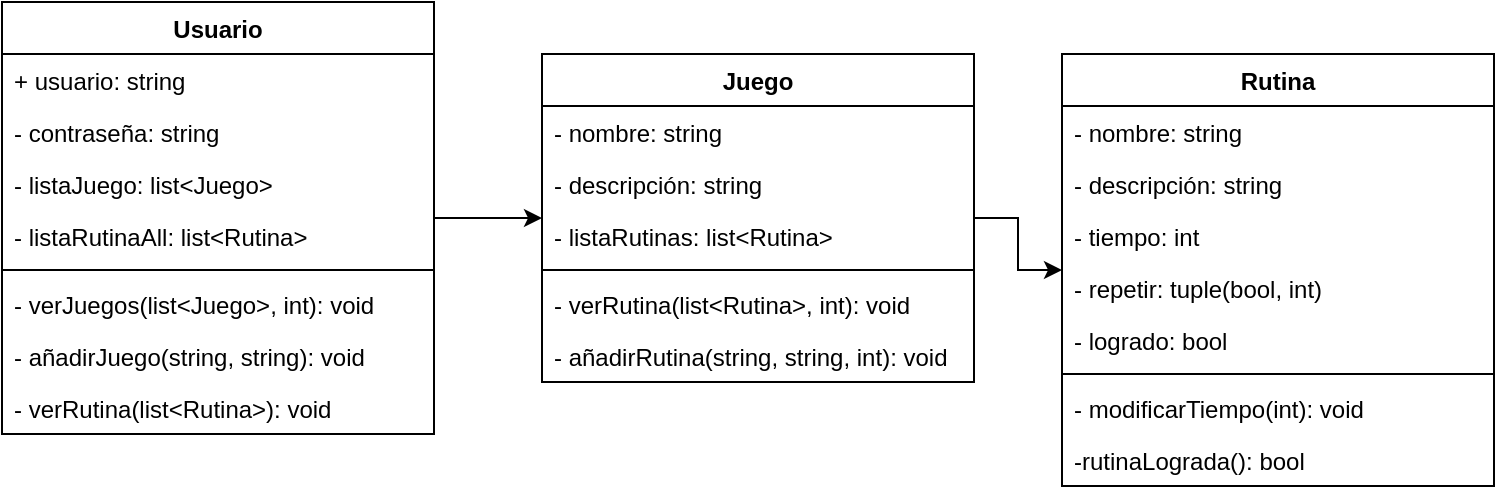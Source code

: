<mxfile version="24.3.1" type="github">
  <diagram name="Página-1" id="EqsSy0zi-OnZIcTF2EyZ">
    <mxGraphModel dx="1393" dy="766" grid="1" gridSize="10" guides="1" tooltips="1" connect="1" arrows="1" fold="1" page="1" pageScale="1" pageWidth="827" pageHeight="1169" math="0" shadow="0">
      <root>
        <mxCell id="0" />
        <mxCell id="1" parent="0" />
        <mxCell id="-T-zaTi-_FjE4r2vsaaC-45" value="" style="edgeStyle=orthogonalEdgeStyle;rounded=0;orthogonalLoop=1;jettySize=auto;html=1;" edge="1" parent="1" source="-T-zaTi-_FjE4r2vsaaC-28" target="-T-zaTi-_FjE4r2vsaaC-38">
          <mxGeometry relative="1" as="geometry" />
        </mxCell>
        <mxCell id="-T-zaTi-_FjE4r2vsaaC-28" value="Usuario" style="swimlane;fontStyle=1;align=center;verticalAlign=top;childLayout=stackLayout;horizontal=1;startSize=26;horizontalStack=0;resizeParent=1;resizeParentMax=0;resizeLast=0;collapsible=1;marginBottom=0;whiteSpace=wrap;html=1;" vertex="1" parent="1">
          <mxGeometry x="60" y="210" width="216" height="216" as="geometry" />
        </mxCell>
        <mxCell id="-T-zaTi-_FjE4r2vsaaC-29" value="+ usuario: string" style="text;strokeColor=none;fillColor=none;align=left;verticalAlign=top;spacingLeft=4;spacingRight=4;overflow=hidden;rotatable=0;points=[[0,0.5],[1,0.5]];portConstraint=eastwest;whiteSpace=wrap;html=1;" vertex="1" parent="-T-zaTi-_FjE4r2vsaaC-28">
          <mxGeometry y="26" width="216" height="26" as="geometry" />
        </mxCell>
        <mxCell id="-T-zaTi-_FjE4r2vsaaC-32" value="- contraseña: string" style="text;strokeColor=none;fillColor=none;align=left;verticalAlign=top;spacingLeft=4;spacingRight=4;overflow=hidden;rotatable=0;points=[[0,0.5],[1,0.5]];portConstraint=eastwest;whiteSpace=wrap;html=1;" vertex="1" parent="-T-zaTi-_FjE4r2vsaaC-28">
          <mxGeometry y="52" width="216" height="26" as="geometry" />
        </mxCell>
        <mxCell id="-T-zaTi-_FjE4r2vsaaC-33" value="- listaJuego: list&amp;lt;Juego&amp;gt;" style="text;strokeColor=none;fillColor=none;align=left;verticalAlign=top;spacingLeft=4;spacingRight=4;overflow=hidden;rotatable=0;points=[[0,0.5],[1,0.5]];portConstraint=eastwest;whiteSpace=wrap;html=1;" vertex="1" parent="-T-zaTi-_FjE4r2vsaaC-28">
          <mxGeometry y="78" width="216" height="26" as="geometry" />
        </mxCell>
        <mxCell id="-T-zaTi-_FjE4r2vsaaC-50" value="- listaRutinaAll: list&amp;lt;Rutina&amp;gt;" style="text;strokeColor=none;fillColor=none;align=left;verticalAlign=top;spacingLeft=4;spacingRight=4;overflow=hidden;rotatable=0;points=[[0,0.5],[1,0.5]];portConstraint=eastwest;whiteSpace=wrap;html=1;" vertex="1" parent="-T-zaTi-_FjE4r2vsaaC-28">
          <mxGeometry y="104" width="216" height="26" as="geometry" />
        </mxCell>
        <mxCell id="-T-zaTi-_FjE4r2vsaaC-30" value="" style="line;strokeWidth=1;fillColor=none;align=left;verticalAlign=middle;spacingTop=-1;spacingLeft=3;spacingRight=3;rotatable=0;labelPosition=right;points=[];portConstraint=eastwest;strokeColor=inherit;" vertex="1" parent="-T-zaTi-_FjE4r2vsaaC-28">
          <mxGeometry y="130" width="216" height="8" as="geometry" />
        </mxCell>
        <mxCell id="-T-zaTi-_FjE4r2vsaaC-31" value="- verJuegos(list&amp;lt;Juego&amp;gt;, int): void" style="whiteSpace=wrap;html=1;align=left;verticalAlign=top;fillColor=none;strokeColor=none;gradientColor=none;spacingLeft=4;spacingRight=4;" vertex="1" parent="-T-zaTi-_FjE4r2vsaaC-28">
          <mxGeometry y="138" width="216" height="26" as="geometry" />
        </mxCell>
        <mxCell id="-T-zaTi-_FjE4r2vsaaC-55" value="- añadirJuego(string, string): void" style="whiteSpace=wrap;html=1;align=left;verticalAlign=top;fillColor=none;strokeColor=none;gradientColor=none;spacingLeft=4;spacingRight=4;" vertex="1" parent="-T-zaTi-_FjE4r2vsaaC-28">
          <mxGeometry y="164" width="216" height="26" as="geometry" />
        </mxCell>
        <mxCell id="-T-zaTi-_FjE4r2vsaaC-35" value="- verRutina(list&amp;lt;Rutina&amp;gt;): void" style="text;strokeColor=none;fillColor=none;align=left;verticalAlign=top;spacingLeft=4;spacingRight=4;overflow=hidden;rotatable=0;points=[[0,0.5],[1,0.5]];portConstraint=eastwest;whiteSpace=wrap;html=1;" vertex="1" parent="-T-zaTi-_FjE4r2vsaaC-28">
          <mxGeometry y="190" width="216" height="26" as="geometry" />
        </mxCell>
        <mxCell id="-T-zaTi-_FjE4r2vsaaC-64" value="" style="edgeStyle=orthogonalEdgeStyle;rounded=0;orthogonalLoop=1;jettySize=auto;html=1;" edge="1" parent="1" source="-T-zaTi-_FjE4r2vsaaC-38" target="-T-zaTi-_FjE4r2vsaaC-58">
          <mxGeometry relative="1" as="geometry" />
        </mxCell>
        <mxCell id="-T-zaTi-_FjE4r2vsaaC-38" value="Juego" style="swimlane;fontStyle=1;align=center;verticalAlign=top;childLayout=stackLayout;horizontal=1;startSize=26;horizontalStack=0;resizeParent=1;resizeParentMax=0;resizeLast=0;collapsible=1;marginBottom=0;whiteSpace=wrap;html=1;" vertex="1" parent="1">
          <mxGeometry x="330" y="236" width="216" height="164" as="geometry" />
        </mxCell>
        <mxCell id="-T-zaTi-_FjE4r2vsaaC-39" value="- nombre: string" style="text;strokeColor=none;fillColor=none;align=left;verticalAlign=top;spacingLeft=4;spacingRight=4;overflow=hidden;rotatable=0;points=[[0,0.5],[1,0.5]];portConstraint=eastwest;whiteSpace=wrap;html=1;" vertex="1" parent="-T-zaTi-_FjE4r2vsaaC-38">
          <mxGeometry y="26" width="216" height="26" as="geometry" />
        </mxCell>
        <mxCell id="-T-zaTi-_FjE4r2vsaaC-40" value="- descripción: string" style="text;strokeColor=none;fillColor=none;align=left;verticalAlign=top;spacingLeft=4;spacingRight=4;overflow=hidden;rotatable=0;points=[[0,0.5],[1,0.5]];portConstraint=eastwest;whiteSpace=wrap;html=1;" vertex="1" parent="-T-zaTi-_FjE4r2vsaaC-38">
          <mxGeometry y="52" width="216" height="26" as="geometry" />
        </mxCell>
        <mxCell id="-T-zaTi-_FjE4r2vsaaC-41" value="- listaRutinas: list&amp;lt;Rutina&amp;gt;" style="text;strokeColor=none;fillColor=none;align=left;verticalAlign=top;spacingLeft=4;spacingRight=4;overflow=hidden;rotatable=0;points=[[0,0.5],[1,0.5]];portConstraint=eastwest;whiteSpace=wrap;html=1;" vertex="1" parent="-T-zaTi-_FjE4r2vsaaC-38">
          <mxGeometry y="78" width="216" height="26" as="geometry" />
        </mxCell>
        <mxCell id="-T-zaTi-_FjE4r2vsaaC-42" value="" style="line;strokeWidth=1;fillColor=none;align=left;verticalAlign=middle;spacingTop=-1;spacingLeft=3;spacingRight=3;rotatable=0;labelPosition=right;points=[];portConstraint=eastwest;strokeColor=inherit;" vertex="1" parent="-T-zaTi-_FjE4r2vsaaC-38">
          <mxGeometry y="104" width="216" height="8" as="geometry" />
        </mxCell>
        <mxCell id="-T-zaTi-_FjE4r2vsaaC-43" value="- verRutina(list&amp;lt;Rutina&amp;gt;, int): void" style="whiteSpace=wrap;html=1;align=left;verticalAlign=top;fillColor=none;strokeColor=none;gradientColor=none;spacingLeft=4;spacingRight=4;" vertex="1" parent="-T-zaTi-_FjE4r2vsaaC-38">
          <mxGeometry y="112" width="216" height="26" as="geometry" />
        </mxCell>
        <mxCell id="-T-zaTi-_FjE4r2vsaaC-66" value="- añadirRutina(string, string, int): void" style="whiteSpace=wrap;html=1;align=left;verticalAlign=top;fillColor=none;strokeColor=none;gradientColor=none;spacingLeft=4;spacingRight=4;" vertex="1" parent="-T-zaTi-_FjE4r2vsaaC-38">
          <mxGeometry y="138" width="216" height="26" as="geometry" />
        </mxCell>
        <mxCell id="-T-zaTi-_FjE4r2vsaaC-58" value="Rutina" style="swimlane;fontStyle=1;align=center;verticalAlign=top;childLayout=stackLayout;horizontal=1;startSize=26;horizontalStack=0;resizeParent=1;resizeParentMax=0;resizeLast=0;collapsible=1;marginBottom=0;whiteSpace=wrap;html=1;" vertex="1" parent="1">
          <mxGeometry x="590" y="236" width="216" height="216" as="geometry" />
        </mxCell>
        <mxCell id="-T-zaTi-_FjE4r2vsaaC-59" value="- nombre: string" style="text;strokeColor=none;fillColor=none;align=left;verticalAlign=top;spacingLeft=4;spacingRight=4;overflow=hidden;rotatable=0;points=[[0,0.5],[1,0.5]];portConstraint=eastwest;whiteSpace=wrap;html=1;" vertex="1" parent="-T-zaTi-_FjE4r2vsaaC-58">
          <mxGeometry y="26" width="216" height="26" as="geometry" />
        </mxCell>
        <mxCell id="-T-zaTi-_FjE4r2vsaaC-60" value="- descripción: string" style="text;strokeColor=none;fillColor=none;align=left;verticalAlign=top;spacingLeft=4;spacingRight=4;overflow=hidden;rotatable=0;points=[[0,0.5],[1,0.5]];portConstraint=eastwest;whiteSpace=wrap;html=1;" vertex="1" parent="-T-zaTi-_FjE4r2vsaaC-58">
          <mxGeometry y="52" width="216" height="26" as="geometry" />
        </mxCell>
        <mxCell id="-T-zaTi-_FjE4r2vsaaC-61" value="- tiempo: int" style="text;strokeColor=none;fillColor=none;align=left;verticalAlign=top;spacingLeft=4;spacingRight=4;overflow=hidden;rotatable=0;points=[[0,0.5],[1,0.5]];portConstraint=eastwest;whiteSpace=wrap;html=1;" vertex="1" parent="-T-zaTi-_FjE4r2vsaaC-58">
          <mxGeometry y="78" width="216" height="26" as="geometry" />
        </mxCell>
        <mxCell id="-T-zaTi-_FjE4r2vsaaC-67" value="- repetir: tuple(bool, int)" style="text;strokeColor=none;fillColor=none;align=left;verticalAlign=top;spacingLeft=4;spacingRight=4;overflow=hidden;rotatable=0;points=[[0,0.5],[1,0.5]];portConstraint=eastwest;whiteSpace=wrap;html=1;" vertex="1" parent="-T-zaTi-_FjE4r2vsaaC-58">
          <mxGeometry y="104" width="216" height="26" as="geometry" />
        </mxCell>
        <mxCell id="-T-zaTi-_FjE4r2vsaaC-68" value="- logrado: bool" style="text;strokeColor=none;fillColor=none;align=left;verticalAlign=top;spacingLeft=4;spacingRight=4;overflow=hidden;rotatable=0;points=[[0,0.5],[1,0.5]];portConstraint=eastwest;whiteSpace=wrap;html=1;" vertex="1" parent="-T-zaTi-_FjE4r2vsaaC-58">
          <mxGeometry y="130" width="216" height="26" as="geometry" />
        </mxCell>
        <mxCell id="-T-zaTi-_FjE4r2vsaaC-62" value="" style="line;strokeWidth=1;fillColor=none;align=left;verticalAlign=middle;spacingTop=-1;spacingLeft=3;spacingRight=3;rotatable=0;labelPosition=right;points=[];portConstraint=eastwest;strokeColor=inherit;" vertex="1" parent="-T-zaTi-_FjE4r2vsaaC-58">
          <mxGeometry y="156" width="216" height="8" as="geometry" />
        </mxCell>
        <mxCell id="-T-zaTi-_FjE4r2vsaaC-63" value="- modificarTiempo(int): void" style="text;strokeColor=none;fillColor=none;align=left;verticalAlign=top;spacingLeft=4;spacingRight=4;overflow=hidden;rotatable=0;points=[[0,0.5],[1,0.5]];portConstraint=eastwest;whiteSpace=wrap;html=1;" vertex="1" parent="-T-zaTi-_FjE4r2vsaaC-58">
          <mxGeometry y="164" width="216" height="26" as="geometry" />
        </mxCell>
        <mxCell id="-T-zaTi-_FjE4r2vsaaC-69" value="-rutinaLograda(): bool" style="text;strokeColor=none;fillColor=none;align=left;verticalAlign=top;spacingLeft=4;spacingRight=4;overflow=hidden;rotatable=0;points=[[0,0.5],[1,0.5]];portConstraint=eastwest;whiteSpace=wrap;html=1;" vertex="1" parent="-T-zaTi-_FjE4r2vsaaC-58">
          <mxGeometry y="190" width="216" height="26" as="geometry" />
        </mxCell>
      </root>
    </mxGraphModel>
  </diagram>
</mxfile>
